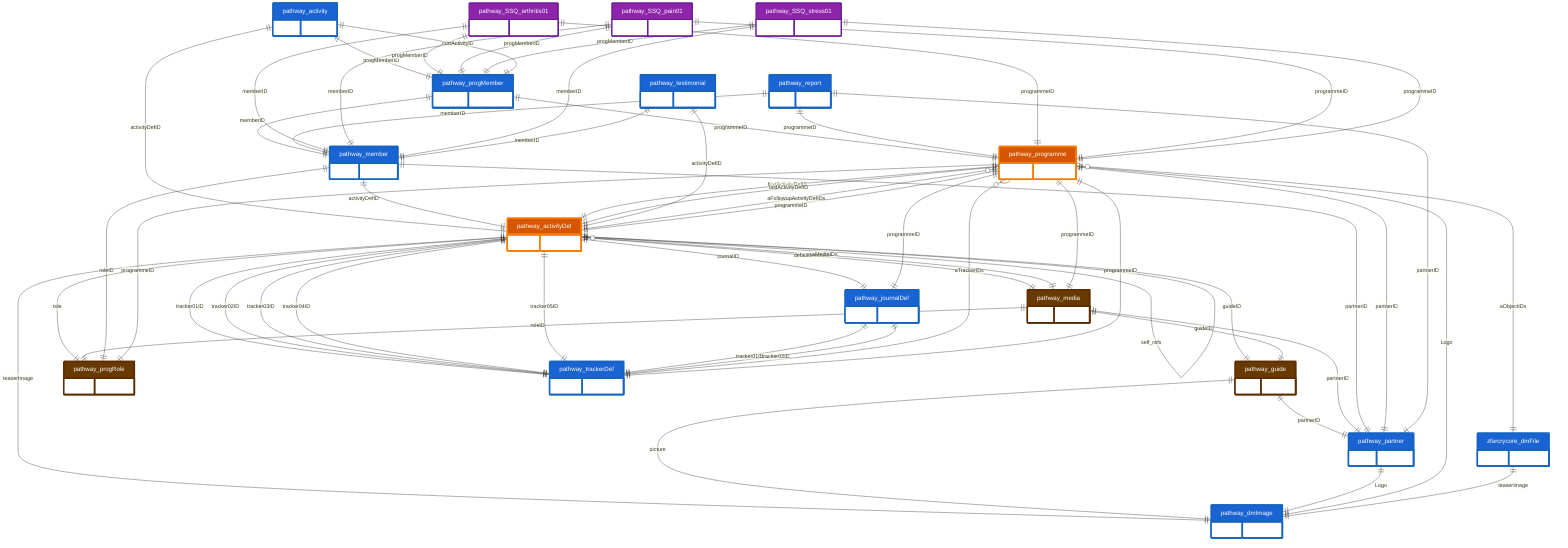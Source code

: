 erDiagram
    %% Parameters:
%%   Focus: programme,activityDef
%%   Domains: programme
%%   Chart Type: ER
    "pathway_dmImage" {
        UUID ObjectID
    }

    "pathway_activity" {
        UUID ObjectID
    }

    "pathway_activityDef" {
        UUID ObjectID
    }

    "pathway_guide" {
        UUID ObjectID
    }

    "pathway_journalDef" {
        UUID ObjectID
    }

    "pathway_media" {
        UUID ObjectID
    }

    "pathway_member" {
        UUID ObjectID
    }

    "pathway_partner" {
        UUID ObjectID
    }

    "pathway_progMember" {
        UUID ObjectID
    }

    "pathway_programme" {
        UUID ObjectID
    }

    "pathway_progRole" {
        UUID ObjectID
    }

    "pathway_report" {
        UUID ObjectID
    }

    "pathway_SSQ_arthritis01" {
        UUID ObjectID
    }

    "pathway_SSQ_pain01" {
        UUID ObjectID
    }

    "pathway_SSQ_stress01" {
        UUID ObjectID
    }

    "pathway_testimonial" {
        UUID ObjectID
    }

    "pathway_trackerDef" {
        UUID ObjectID
    }

    "zfarcrycore_dmFile" {
        UUID ObjectID
    }

    %% Direct FK Relationships
    "pathway_activity" ||--|| "pathway_progMember" : progMemberID
    "pathway_activity" ||--|| "pathway_activityDef" : activityDefID
    "pathway_activityDef" ||--|| "pathway_programme" : programmeID
    "pathway_activityDef" ||--|| "pathway_dmImage" : teaserImage
    "pathway_activityDef" ||--|| "pathway_guide" : guideID
    "pathway_activityDef" ||--|| "pathway_progRole" : role
    "pathway_activityDef" ||--|| "pathway_media" : defaultMediaID
    "pathway_activityDef" ||--|| "pathway_journalDef" : journalID
    "pathway_activityDef" ||--|| "pathway_trackerDef" : tracker01ID
    "pathway_activityDef" ||--|| "pathway_trackerDef" : tracker02ID
    "pathway_activityDef" ||--|| "pathway_trackerDef" : tracker03ID
    "pathway_activityDef" ||--|| "pathway_trackerDef" : tracker04ID
    "pathway_activityDef" ||--|| "pathway_trackerDef" : tracker05ID
    "pathway_guide" ||--|| "pathway_dmImage" : picture
    "pathway_guide" ||--|| "pathway_partner" : partnerID
    "pathway_journalDef" ||--|| "pathway_trackerDef" : tracker01ID
    "pathway_journalDef" ||--|| "pathway_trackerDef" : tracker02ID
    "pathway_journalDef" ||--|| "pathway_programme" : programmeID
    "pathway_media" ||--|| "pathway_guide" : guideID
    "pathway_media" ||--|| "pathway_partner" : partnerID
    "pathway_media" ||--|| "pathway_programme" : programmeID
    "pathway_media" ||--|| "pathway_progRole" : roleID
    "pathway_member" ||--|| "pathway_partner" : partnerID
    "pathway_member" ||--|| "pathway_activityDef" : activityDefID
    "pathway_member" ||--|| "pathway_progRole" : roleID
    "pathway_partner" ||--|| "pathway_dmImage" : Logo
    "pathway_progMember" ||--|| "pathway_programme" : programmeID
    "pathway_progMember" ||--|| "pathway_member" : memberID
    "pathway_progMember" ||--|| "pathway_activity" : currActivityID
    "pathway_programme" ||--|| "pathway_partner" : partnerID
    "pathway_programme" ||--|| "pathway_dmImage" : Logo
    "pathway_programme" ||--|| "pathway_activityDef" : firstActivityDefID
    "pathway_programme" ||--|| "pathway_activityDef" : lastActivityDefID
    "pathway_progRole" ||--|| "pathway_programme" : programmeID
    "pathway_report" ||--|| "pathway_programme" : programmeID
    "pathway_report" ||--|| "pathway_partner" : partnerID
    "pathway_report" ||--|| "pathway_member" : memberID
    "pathway_SSQ_arthritis01" ||--|| "pathway_programme" : programmeID
    "pathway_SSQ_arthritis01" ||--|| "pathway_progMember" : progMemberID
    "pathway_SSQ_arthritis01" ||--|| "pathway_member" : memberID
    "pathway_SSQ_pain01" ||--|| "pathway_programme" : programmeID
    "pathway_SSQ_pain01" ||--|| "pathway_progMember" : progMemberID
    "pathway_SSQ_pain01" ||--|| "pathway_member" : memberID
    "pathway_SSQ_stress01" ||--|| "pathway_programme" : programmeID
    "pathway_SSQ_stress01" ||--|| "pathway_progMember" : progMemberID
    "pathway_SSQ_stress01" ||--|| "pathway_member" : memberID
    "pathway_testimonial" ||--|| "pathway_member" : memberID
    "pathway_testimonial" ||--|| "pathway_activityDef" : activityDefID
    "pathway_trackerDef" ||--|| "pathway_programme" : programmeID
    "zfarcrycore_dmFile" ||--|| "pathway_dmImage" : teaserImage
    %% End Direct FK Relationships

    %% Special Joins
    %% End Special Joins

    %% Self-Referencing Relationships for activityDef
    %% Self-refs include: onEndID, aCuePointActivities, aInteract1Activities, aInteract2Activities, aInteract3Activities, aInteract4Activities, aInteract5Activities
    "pathway_activityDef" ||--|| "pathway_activityDef" : self_refs
    %% End Self-Referencing Relationships for activityDef

    %% Join Table Relationships
    "pathway_activityDef" }o--|| "pathway_media" : aMediaIDs
    "pathway_programme" }o--|| "pathway_activityDef" : aFollowupActivityDefIDs
    "pathway_programme" }o--|| "pathway_trackerDef" : aTrackerIDs
    "pathway_programme" }o--|| "zfarcrycore_dmFile" : aObjectIDs
    %% End Join Table Relationships


    %% Entity Styling
    style pathway_dmImage fill:#1963d2,stroke:#1565c0,stroke-width:4px,color:#fff
    style pathway_activity fill:#1963d2,stroke:#1565c0,stroke-width:4px,color:#fff
    style pathway_activityDef fill:#d75500,stroke:#f57c00,stroke-width:4px,color:#fff
    style pathway_guide fill:#693a00,stroke:#5d2e00,stroke-width:4px,color:#fff
    style pathway_journalDef fill:#1963d2,stroke:#1565c0,stroke-width:4px,color:#fff
    style pathway_media fill:#693a00,stroke:#5d2e00,stroke-width:4px,color:#fff
    style pathway_member fill:#1963d2,stroke:#1565c0,stroke-width:4px,color:#fff
    style pathway_partner fill:#1963d2,stroke:#1565c0,stroke-width:4px,color:#fff
    style pathway_progMember fill:#1963d2,stroke:#1565c0,stroke-width:4px,color:#fff
    style pathway_programme fill:#d75500,stroke:#f57c00,stroke-width:4px,color:#fff
    style pathway_progRole fill:#693a00,stroke:#5d2e00,stroke-width:4px,color:#fff
    style pathway_report fill:#1963d2,stroke:#1565c0,stroke-width:4px,color:#fff
    style pathway_SSQ_arthritis01 fill:#8e24aa,stroke:#6a1b9a,stroke-width:2px,color:#fff
    style pathway_SSQ_pain01 fill:#8e24aa,stroke:#6a1b9a,stroke-width:2px,color:#fff
    style pathway_SSQ_stress01 fill:#8e24aa,stroke:#6a1b9a,stroke-width:2px,color:#fff
    style pathway_testimonial fill:#1963d2,stroke:#1565c0,stroke-width:4px,color:#fff
    style pathway_trackerDef fill:#1963d2,stroke:#1565c0,stroke-width:4px,color:#fff
    style zfarcrycore_dmFile fill:#1963d2,stroke:#1565c0,stroke-width:4px,color:#fff